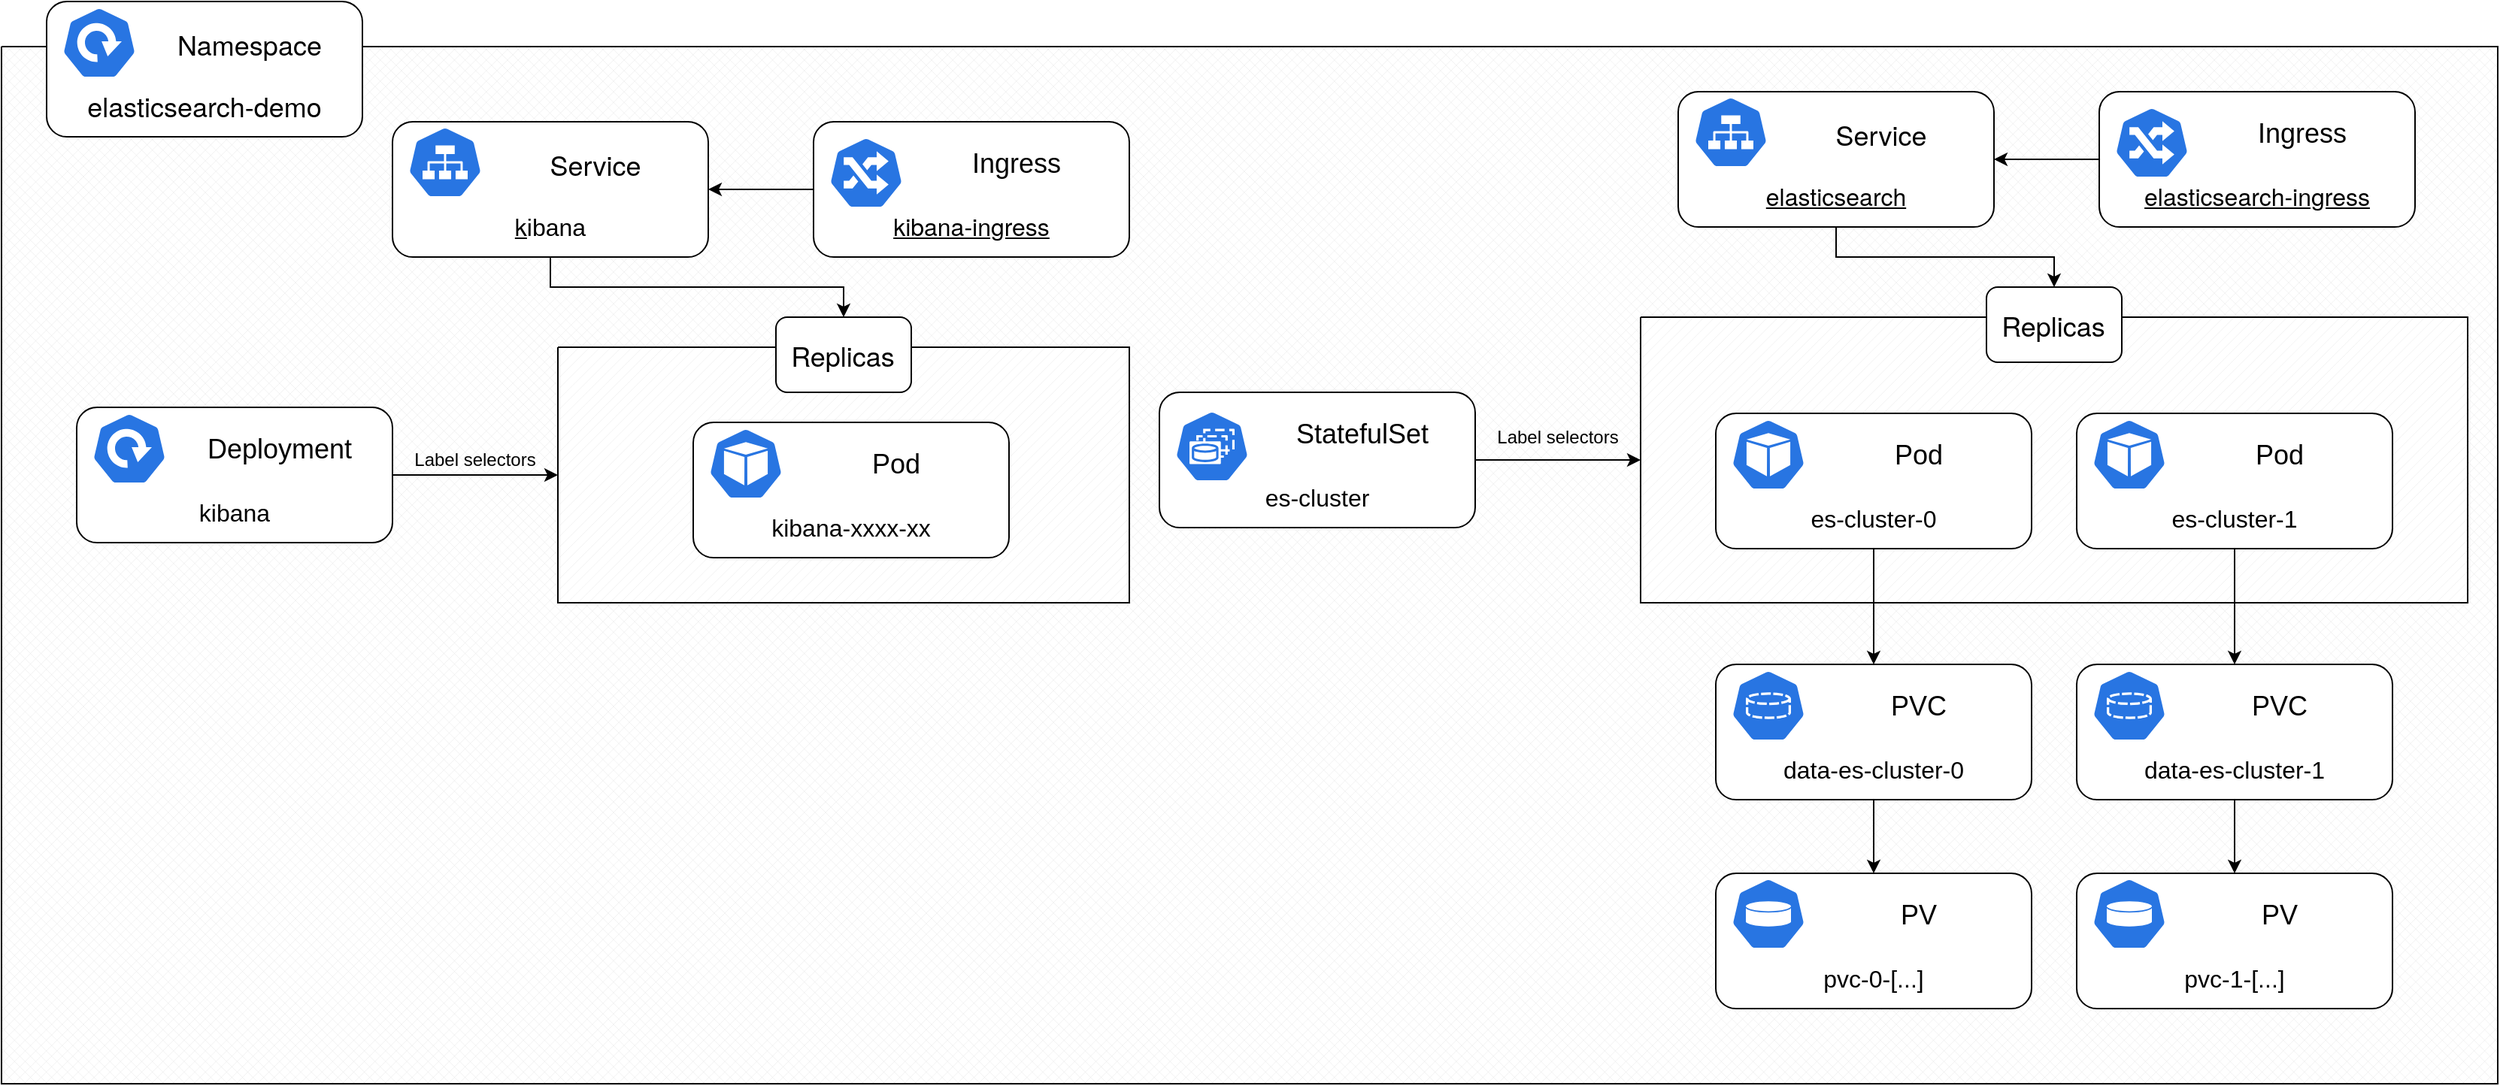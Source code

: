 <mxfile version="13.8.8" type="device"><diagram id="f106602c-feb2-e66a-4537-3a34d633f6aa" name="Page-1"><mxGraphModel dx="3939" dy="1287" grid="1" gridSize="10" guides="1" tooltips="1" connect="1" arrows="1" fold="1" page="1" pageScale="1" pageWidth="1169" pageHeight="827" background="#ffffff" math="0" shadow="0"><root><mxCell id="0"/><mxCell id="1" parent="0"/><mxCell id="JcFpqw4FC1o2nYxikP-3-1042" value="" style="verticalLabelPosition=bottom;verticalAlign=top;html=1;shape=mxgraph.basic.patternFillRect;fillStyle=diagGrid;step=5;fillStrokeWidth=0.2;fillStrokeColor=#dddddd;" parent="1" vertex="1"><mxGeometry x="-530" y="170" width="1660" height="690" as="geometry"/></mxCell><mxCell id="JcFpqw4FC1o2nYxikP-3-1007" value="" style="verticalLabelPosition=bottom;verticalAlign=top;html=1;shape=mxgraph.basic.patternFillRect;fillStyle=diag;step=5;fillStrokeWidth=0.2;fillStrokeColor=#dddddd;" parent="1" vertex="1"><mxGeometry x="560" y="350" width="550" height="190" as="geometry"/></mxCell><mxCell id="JcFpqw4FC1o2nYxikP-3-1018" value="" style="group" parent="1" vertex="1" connectable="0"><mxGeometry x="240" y="400" width="210" height="90" as="geometry"/></mxCell><mxCell id="JcFpqw4FC1o2nYxikP-3-1019" value="" style="rounded=1;whiteSpace=wrap;html=1;" parent="JcFpqw4FC1o2nYxikP-3-1018" vertex="1"><mxGeometry width="210" height="90" as="geometry"/></mxCell><mxCell id="JcFpqw4FC1o2nYxikP-3-1021" value="&lt;font style=&quot;font-size: 18px&quot;&gt;StatefulSet&lt;/font&gt;" style="text;html=1;strokeColor=none;fillColor=none;align=center;verticalAlign=middle;whiteSpace=wrap;rounded=0;" parent="JcFpqw4FC1o2nYxikP-3-1018" vertex="1"><mxGeometry x="70" y="17.5" width="130" height="20" as="geometry"/></mxCell><mxCell id="JcFpqw4FC1o2nYxikP-3-1022" value="&lt;div style=&quot;text-align: left&quot;&gt;es-cluster&lt;/div&gt;" style="text;html=1;strokeColor=none;fillColor=none;align=center;verticalAlign=middle;whiteSpace=wrap;rounded=0;fontSize=16;" parent="JcFpqw4FC1o2nYxikP-3-1018" vertex="1"><mxGeometry x="10" y="60" width="190" height="20" as="geometry"/></mxCell><mxCell id="cxL3kfqbCQE6GYjCThVy-1" value="" style="html=1;dashed=0;whitespace=wrap;fillColor=#2875E2;strokeColor=#ffffff;points=[[0.005,0.63,0],[0.1,0.2,0],[0.9,0.2,0],[0.5,0,0],[0.995,0.63,0],[0.72,0.99,0],[0.5,1,0],[0.28,0.99,0]];shape=mxgraph.kubernetes.icon;prIcon=sts" vertex="1" parent="JcFpqw4FC1o2nYxikP-3-1018"><mxGeometry x="10" y="12" width="50" height="48" as="geometry"/></mxCell><mxCell id="JcFpqw4FC1o2nYxikP-3-1037" value="" style="group" parent="1" vertex="1" connectable="0"><mxGeometry x="790" y="330" width="90" height="50" as="geometry"/></mxCell><mxCell id="JcFpqw4FC1o2nYxikP-3-1012" value="" style="rounded=1;whiteSpace=wrap;html=1;" parent="JcFpqw4FC1o2nYxikP-3-1037" vertex="1"><mxGeometry width="90" height="50" as="geometry"/></mxCell><mxCell id="JcFpqw4FC1o2nYxikP-3-1010" value="&lt;div style=&quot;text-align: left&quot;&gt;&lt;font face=&quot;helvetica neue, helvetica, arial, sans-serif&quot; style=&quot;font-size: 18px&quot;&gt;&lt;span style=&quot;background-color: rgb(255 , 255 , 255)&quot;&gt;Replicas&lt;/span&gt;&lt;/font&gt;&lt;/div&gt;" style="text;html=1;strokeColor=none;fillColor=none;align=center;verticalAlign=middle;whiteSpace=wrap;rounded=0;" parent="JcFpqw4FC1o2nYxikP-3-1037" vertex="1"><mxGeometry x="19.3" y="15" width="51.41" height="20" as="geometry"/></mxCell><mxCell id="JcFpqw4FC1o2nYxikP-3-1034" style="edgeStyle=orthogonalEdgeStyle;rounded=0;orthogonalLoop=1;jettySize=auto;html=1;exitX=0.5;exitY=1;exitDx=0;exitDy=0;" parent="JcFpqw4FC1o2nYxikP-3-1037" source="JcFpqw4FC1o2nYxikP-3-1010" target="JcFpqw4FC1o2nYxikP-3-1010" edge="1"><mxGeometry x="437.5" y="320" as="geometry"/></mxCell><mxCell id="JcFpqw4FC1o2nYxikP-3-1041" style="edgeStyle=orthogonalEdgeStyle;rounded=0;orthogonalLoop=1;jettySize=auto;html=1;exitX=1;exitY=0.5;exitDx=0;exitDy=0;entryX=0;entryY=0.5;entryDx=0;entryDy=0;entryPerimeter=0;" parent="1" source="JcFpqw4FC1o2nYxikP-3-1019" target="JcFpqw4FC1o2nYxikP-3-1007" edge="1"><mxGeometry relative="1" as="geometry"/></mxCell><mxCell id="JcFpqw4FC1o2nYxikP-3-1049" value="" style="group" parent="1" vertex="1" connectable="0"><mxGeometry x="610" y="414" width="210" height="90" as="geometry"/></mxCell><mxCell id="JcFpqw4FC1o2nYxikP-3-1050" value="" style="rounded=1;whiteSpace=wrap;html=1;" parent="JcFpqw4FC1o2nYxikP-3-1049" vertex="1"><mxGeometry width="210" height="90" as="geometry"/></mxCell><mxCell id="JcFpqw4FC1o2nYxikP-3-1051" value="&lt;font style=&quot;font-size: 18px&quot;&gt;Pod&lt;/font&gt;" style="text;html=1;strokeColor=none;fillColor=none;align=center;verticalAlign=middle;whiteSpace=wrap;rounded=0;" parent="JcFpqw4FC1o2nYxikP-3-1049" vertex="1"><mxGeometry x="70" y="17.5" width="130" height="20" as="geometry"/></mxCell><mxCell id="JcFpqw4FC1o2nYxikP-3-1052" value="&lt;div style=&quot;text-align: left&quot;&gt;es-cluster-0&lt;/div&gt;" style="text;html=1;strokeColor=none;fillColor=none;align=center;verticalAlign=middle;whiteSpace=wrap;rounded=0;fontSize=16;" parent="JcFpqw4FC1o2nYxikP-3-1049" vertex="1"><mxGeometry x="10" y="60" width="190" height="20" as="geometry"/></mxCell><mxCell id="cxL3kfqbCQE6GYjCThVy-2" value="" style="html=1;dashed=0;whitespace=wrap;fillColor=#2875E2;strokeColor=#ffffff;points=[[0.005,0.63,0],[0.1,0.2,0],[0.9,0.2,0],[0.5,0,0],[0.995,0.63,0],[0.72,0.99,0],[0.5,1,0],[0.28,0.99,0]];shape=mxgraph.kubernetes.icon;prIcon=pod" vertex="1" parent="JcFpqw4FC1o2nYxikP-3-1049"><mxGeometry x="10" y="3.5" width="50" height="48" as="geometry"/></mxCell><mxCell id="JcFpqw4FC1o2nYxikP-3-1055" value="" style="group" parent="1" vertex="1" connectable="0"><mxGeometry x="-500" y="140" width="210" height="90" as="geometry"/></mxCell><mxCell id="JcFpqw4FC1o2nYxikP-3-1056" value="" style="rounded=1;whiteSpace=wrap;html=1;" parent="JcFpqw4FC1o2nYxikP-3-1055" vertex="1"><mxGeometry width="210" height="90" as="geometry"/></mxCell><mxCell id="JcFpqw4FC1o2nYxikP-3-1057" value="&lt;span style=&quot;font-family: &amp;#34;helvetica neue&amp;#34; , &amp;#34;helvetica&amp;#34; , &amp;#34;arial&amp;#34; , sans-serif ; font-size: 18px ; text-align: left ; background-color: rgb(255 , 255 , 255)&quot;&gt;Namespace&lt;/span&gt;" style="text;html=1;strokeColor=none;fillColor=none;align=center;verticalAlign=middle;whiteSpace=wrap;rounded=0;" parent="JcFpqw4FC1o2nYxikP-3-1055" vertex="1"><mxGeometry x="70" y="17.5" width="130" height="20" as="geometry"/></mxCell><mxCell id="JcFpqw4FC1o2nYxikP-3-1058" value="&lt;div style=&quot;text-align: left&quot;&gt;&lt;span style=&quot;font-family: &amp;#34;helvetica neue&amp;#34; , &amp;#34;helvetica&amp;#34; , &amp;#34;arial&amp;#34; , sans-serif ; font-size: 18px ; background-color: rgb(255 , 255 , 255)&quot;&gt;elasticsearch-demo&lt;/span&gt;&lt;br&gt;&lt;/div&gt;" style="text;html=1;strokeColor=none;fillColor=none;align=center;verticalAlign=middle;whiteSpace=wrap;rounded=0;fontSize=16;" parent="JcFpqw4FC1o2nYxikP-3-1055" vertex="1"><mxGeometry x="10" y="60" width="190" height="20" as="geometry"/></mxCell><mxCell id="JcFpqw4FC1o2nYxikP-3-1059" value="" style="html=1;dashed=0;whitespace=wrap;fillColor=#2875E2;strokeColor=#ffffff;points=[[0.005,0.63,0],[0.1,0.2,0],[0.9,0.2,0],[0.5,0,0],[0.995,0.63,0],[0.72,0.99,0],[0.5,1,0],[0.28,0.99,0]];shape=mxgraph.kubernetes.icon;prIcon=deploy" parent="JcFpqw4FC1o2nYxikP-3-1055" vertex="1"><mxGeometry x="10" y="3.5" width="50" height="48" as="geometry"/></mxCell><mxCell id="JcFpqw4FC1o2nYxikP-3-1061" value="Label selectors" style="text;html=1;strokeColor=none;fillColor=none;align=center;verticalAlign=middle;whiteSpace=wrap;rounded=0;" parent="1" vertex="1"><mxGeometry x="460" y="420" width="90" height="20" as="geometry"/></mxCell><mxCell id="KlmcSpRX1d-juTv5-WWu-70" value="" style="group" parent="1" vertex="1" connectable="0"><mxGeometry x="585" y="200" width="210" height="90" as="geometry"/></mxCell><mxCell id="KlmcSpRX1d-juTv5-WWu-71" value="" style="rounded=1;whiteSpace=wrap;html=1;" parent="KlmcSpRX1d-juTv5-WWu-70" vertex="1"><mxGeometry width="210" height="90" as="geometry"/></mxCell><mxCell id="KlmcSpRX1d-juTv5-WWu-72" value="&lt;span style=&quot;font-family: &amp;#34;helvetica neue&amp;#34; , &amp;#34;helvetica&amp;#34; , &amp;#34;arial&amp;#34; , sans-serif ; font-size: 18px ; text-align: left ; background-color: rgb(255 , 255 , 255)&quot;&gt;Service&lt;br&gt;&lt;/span&gt;" style="text;html=1;strokeColor=none;fillColor=none;align=center;verticalAlign=middle;whiteSpace=wrap;rounded=0;" parent="KlmcSpRX1d-juTv5-WWu-70" vertex="1"><mxGeometry x="70" y="17.5" width="130" height="20" as="geometry"/></mxCell><mxCell id="KlmcSpRX1d-juTv5-WWu-73" value="&lt;div style=&quot;text-align: left&quot;&gt;&lt;a href=&quot;http://localhost:8001/elasticsearch-demo/Service/elasticsearch&quot; class=&quot;ServiceColor EntityReference&quot; style=&quot;box-sizing: border-box ; background-color: rgb(255 , 255 , 255) ; font-family: &amp;quot;helvetica neue&amp;quot; , &amp;quot;helvetica&amp;quot; , &amp;quot;arial&amp;quot; , sans-serif ; color: black&quot;&gt;elasticsearch&lt;/a&gt;&lt;br&gt;&lt;/div&gt;" style="text;html=1;strokeColor=none;fillColor=none;align=center;verticalAlign=middle;whiteSpace=wrap;rounded=0;fontSize=16;" parent="KlmcSpRX1d-juTv5-WWu-70" vertex="1"><mxGeometry x="10" y="60" width="190" height="20" as="geometry"/></mxCell><mxCell id="KlmcSpRX1d-juTv5-WWu-74" value="" style="html=1;dashed=0;whitespace=wrap;fillColor=#2875E2;strokeColor=#ffffff;points=[[0.005,0.63,0],[0.1,0.2,0],[0.9,0.2,0],[0.5,0,0],[0.995,0.63,0],[0.72,0.99,0],[0.5,1,0],[0.28,0.99,0]];shape=mxgraph.kubernetes.icon;prIcon=svc" parent="KlmcSpRX1d-juTv5-WWu-70" vertex="1"><mxGeometry x="10" y="3" width="50" height="48" as="geometry"/></mxCell><mxCell id="KlmcSpRX1d-juTv5-WWu-76" style="edgeStyle=orthogonalEdgeStyle;rounded=0;orthogonalLoop=1;jettySize=auto;html=1;exitX=0.5;exitY=1;exitDx=0;exitDy=0;" parent="1" source="KlmcSpRX1d-juTv5-WWu-71" target="JcFpqw4FC1o2nYxikP-3-1012" edge="1"><mxGeometry relative="1" as="geometry"/></mxCell><mxCell id="KlmcSpRX1d-juTv5-WWu-77" value="" style="group" parent="1" vertex="1" connectable="0"><mxGeometry x="865" y="200" width="210" height="90" as="geometry"/></mxCell><mxCell id="KlmcSpRX1d-juTv5-WWu-78" value="" style="rounded=1;whiteSpace=wrap;html=1;" parent="KlmcSpRX1d-juTv5-WWu-77" vertex="1"><mxGeometry width="210" height="90" as="geometry"/></mxCell><mxCell id="KlmcSpRX1d-juTv5-WWu-79" value="&lt;font style=&quot;font-size: 18px&quot;&gt;Ingress&lt;/font&gt;" style="text;html=1;strokeColor=none;fillColor=none;align=center;verticalAlign=middle;whiteSpace=wrap;rounded=0;" parent="KlmcSpRX1d-juTv5-WWu-77" vertex="1"><mxGeometry x="70" y="17.5" width="130" height="20" as="geometry"/></mxCell><mxCell id="KlmcSpRX1d-juTv5-WWu-80" value="&lt;div style=&quot;text-align: left&quot;&gt;&lt;a href=&quot;http://localhost:8001/elasticsearch-demo/Ingress/elasticsearch-ingress&quot; class=&quot;IngressColor EntityReference&quot; style=&quot;box-sizing: border-box ; background-color: rgb(255 , 255 , 255) ; font-family: &amp;quot;helvetica neue&amp;quot; , &amp;quot;helvetica&amp;quot; , &amp;quot;arial&amp;quot; , sans-serif ; color: black&quot;&gt;elasticsearch-ingress&lt;/a&gt;&lt;br&gt;&lt;/div&gt;" style="text;html=1;strokeColor=none;fillColor=none;align=center;verticalAlign=middle;whiteSpace=wrap;rounded=0;fontSize=16;" parent="KlmcSpRX1d-juTv5-WWu-77" vertex="1"><mxGeometry x="10" y="60" width="190" height="20" as="geometry"/></mxCell><mxCell id="KlmcSpRX1d-juTv5-WWu-81" value="" style="html=1;dashed=0;whitespace=wrap;fillColor=#2875E2;strokeColor=#ffffff;points=[[0.005,0.63,0],[0.1,0.2,0],[0.9,0.2,0],[0.5,0,0],[0.995,0.63,0],[0.72,0.99,0],[0.5,1,0],[0.28,0.99,0]];shape=mxgraph.kubernetes.icon;prIcon=ing" parent="KlmcSpRX1d-juTv5-WWu-77" vertex="1"><mxGeometry x="10" y="10" width="50" height="48" as="geometry"/></mxCell><mxCell id="KlmcSpRX1d-juTv5-WWu-84" style="edgeStyle=orthogonalEdgeStyle;rounded=0;orthogonalLoop=1;jettySize=auto;html=1;exitX=0;exitY=0.5;exitDx=0;exitDy=0;entryX=1;entryY=0.5;entryDx=0;entryDy=0;" parent="1" source="KlmcSpRX1d-juTv5-WWu-78" target="KlmcSpRX1d-juTv5-WWu-71" edge="1"><mxGeometry relative="1" as="geometry"/></mxCell><mxCell id="p__0eJkmnDvD3T-VVn_m-30" value="" style="verticalLabelPosition=bottom;verticalAlign=top;html=1;shape=mxgraph.basic.patternFillRect;fillStyle=diag;step=5;fillStrokeWidth=0.2;fillStrokeColor=#dddddd;" parent="1" vertex="1"><mxGeometry x="-160" y="370" width="380" height="170" as="geometry"/></mxCell><mxCell id="p__0eJkmnDvD3T-VVn_m-31" value="" style="group" parent="1" vertex="1" connectable="0"><mxGeometry x="-480" y="410" width="210" height="90" as="geometry"/></mxCell><mxCell id="p__0eJkmnDvD3T-VVn_m-32" value="" style="rounded=1;whiteSpace=wrap;html=1;" parent="p__0eJkmnDvD3T-VVn_m-31" vertex="1"><mxGeometry width="210" height="90" as="geometry"/></mxCell><mxCell id="p__0eJkmnDvD3T-VVn_m-33" value="&lt;font style=&quot;font-size: 18px&quot;&gt;Deployment&lt;/font&gt;" style="text;html=1;strokeColor=none;fillColor=none;align=center;verticalAlign=middle;whiteSpace=wrap;rounded=0;" parent="p__0eJkmnDvD3T-VVn_m-31" vertex="1"><mxGeometry x="70" y="17.5" width="130" height="20" as="geometry"/></mxCell><mxCell id="p__0eJkmnDvD3T-VVn_m-34" value="&lt;div style=&quot;text-align: left&quot;&gt;kibana&lt;/div&gt;" style="text;html=1;strokeColor=none;fillColor=none;align=center;verticalAlign=middle;whiteSpace=wrap;rounded=0;fontSize=16;" parent="p__0eJkmnDvD3T-VVn_m-31" vertex="1"><mxGeometry x="10" y="60" width="190" height="20" as="geometry"/></mxCell><mxCell id="p__0eJkmnDvD3T-VVn_m-35" value="" style="html=1;dashed=0;whitespace=wrap;fillColor=#2875E2;strokeColor=#ffffff;points=[[0.005,0.63,0],[0.1,0.2,0],[0.9,0.2,0],[0.5,0,0],[0.995,0.63,0],[0.72,0.99,0],[0.5,1,0],[0.28,0.99,0]];shape=mxgraph.kubernetes.icon;prIcon=deploy" parent="p__0eJkmnDvD3T-VVn_m-31" vertex="1"><mxGeometry x="10" y="3.5" width="50" height="48" as="geometry"/></mxCell><mxCell id="p__0eJkmnDvD3T-VVn_m-36" value="" style="group" parent="1" vertex="1" connectable="0"><mxGeometry x="-15" y="350" width="90" height="50" as="geometry"/></mxCell><mxCell id="p__0eJkmnDvD3T-VVn_m-37" value="" style="rounded=1;whiteSpace=wrap;html=1;" parent="p__0eJkmnDvD3T-VVn_m-36" vertex="1"><mxGeometry width="90" height="50" as="geometry"/></mxCell><mxCell id="p__0eJkmnDvD3T-VVn_m-38" value="&lt;div style=&quot;text-align: left&quot;&gt;&lt;font face=&quot;helvetica neue, helvetica, arial, sans-serif&quot; style=&quot;font-size: 18px&quot;&gt;&lt;span style=&quot;background-color: rgb(255 , 255 , 255)&quot;&gt;Replicas&lt;/span&gt;&lt;/font&gt;&lt;/div&gt;" style="text;html=1;strokeColor=none;fillColor=none;align=center;verticalAlign=middle;whiteSpace=wrap;rounded=0;" parent="p__0eJkmnDvD3T-VVn_m-36" vertex="1"><mxGeometry x="19.3" y="15" width="51.41" height="20" as="geometry"/></mxCell><mxCell id="p__0eJkmnDvD3T-VVn_m-39" style="edgeStyle=orthogonalEdgeStyle;rounded=0;orthogonalLoop=1;jettySize=auto;html=1;exitX=0.5;exitY=1;exitDx=0;exitDy=0;" parent="p__0eJkmnDvD3T-VVn_m-36" source="p__0eJkmnDvD3T-VVn_m-38" target="p__0eJkmnDvD3T-VVn_m-38" edge="1"><mxGeometry x="437.5" y="320" as="geometry"/></mxCell><mxCell id="p__0eJkmnDvD3T-VVn_m-40" style="edgeStyle=orthogonalEdgeStyle;rounded=0;orthogonalLoop=1;jettySize=auto;html=1;exitX=1;exitY=0.5;exitDx=0;exitDy=0;entryX=0;entryY=0.5;entryDx=0;entryDy=0;entryPerimeter=0;" parent="1" source="p__0eJkmnDvD3T-VVn_m-32" target="p__0eJkmnDvD3T-VVn_m-30" edge="1"><mxGeometry relative="1" as="geometry"/></mxCell><mxCell id="p__0eJkmnDvD3T-VVn_m-41" value="" style="group" parent="1" vertex="1" connectable="0"><mxGeometry x="-70" y="420" width="210" height="90" as="geometry"/></mxCell><mxCell id="p__0eJkmnDvD3T-VVn_m-42" value="" style="rounded=1;whiteSpace=wrap;html=1;" parent="p__0eJkmnDvD3T-VVn_m-41" vertex="1"><mxGeometry width="210" height="90" as="geometry"/></mxCell><mxCell id="p__0eJkmnDvD3T-VVn_m-43" value="&lt;font style=&quot;font-size: 18px&quot;&gt;Pod&lt;/font&gt;" style="text;html=1;strokeColor=none;fillColor=none;align=center;verticalAlign=middle;whiteSpace=wrap;rounded=0;" parent="p__0eJkmnDvD3T-VVn_m-41" vertex="1"><mxGeometry x="70" y="17.5" width="130" height="20" as="geometry"/></mxCell><mxCell id="p__0eJkmnDvD3T-VVn_m-44" value="&lt;div style=&quot;text-align: left&quot;&gt;kibana-xxxx-xx&lt;/div&gt;" style="text;html=1;strokeColor=none;fillColor=none;align=center;verticalAlign=middle;whiteSpace=wrap;rounded=0;fontSize=16;" parent="p__0eJkmnDvD3T-VVn_m-41" vertex="1"><mxGeometry x="10" y="60" width="190" height="20" as="geometry"/></mxCell><mxCell id="p__0eJkmnDvD3T-VVn_m-45" value="" style="html=1;dashed=0;whitespace=wrap;fillColor=#2875E2;strokeColor=#ffffff;points=[[0.005,0.63,0],[0.1,0.2,0],[0.9,0.2,0],[0.5,0,0],[0.995,0.63,0],[0.72,0.99,0],[0.5,1,0],[0.28,0.99,0]];shape=mxgraph.kubernetes.icon;prIcon=pod" parent="p__0eJkmnDvD3T-VVn_m-41" vertex="1"><mxGeometry x="10" y="3.5" width="50" height="48" as="geometry"/></mxCell><mxCell id="p__0eJkmnDvD3T-VVn_m-46" value="Label selectors" style="text;html=1;strokeColor=none;fillColor=none;align=center;verticalAlign=middle;whiteSpace=wrap;rounded=0;" parent="1" vertex="1"><mxGeometry x="-260" y="435" width="90" height="20" as="geometry"/></mxCell><mxCell id="p__0eJkmnDvD3T-VVn_m-47" value="" style="group" parent="1" vertex="1" connectable="0"><mxGeometry x="-270" y="220" width="210" height="90" as="geometry"/></mxCell><mxCell id="p__0eJkmnDvD3T-VVn_m-48" value="" style="rounded=1;whiteSpace=wrap;html=1;" parent="p__0eJkmnDvD3T-VVn_m-47" vertex="1"><mxGeometry width="210" height="90" as="geometry"/></mxCell><mxCell id="p__0eJkmnDvD3T-VVn_m-49" value="&lt;span style=&quot;font-family: &amp;#34;helvetica neue&amp;#34; , &amp;#34;helvetica&amp;#34; , &amp;#34;arial&amp;#34; , sans-serif ; font-size: 18px ; text-align: left ; background-color: rgb(255 , 255 , 255)&quot;&gt;Service&lt;br&gt;&lt;/span&gt;" style="text;html=1;strokeColor=none;fillColor=none;align=center;verticalAlign=middle;whiteSpace=wrap;rounded=0;" parent="p__0eJkmnDvD3T-VVn_m-47" vertex="1"><mxGeometry x="70" y="17.5" width="130" height="20" as="geometry"/></mxCell><mxCell id="p__0eJkmnDvD3T-VVn_m-50" value="&lt;div style=&quot;text-align: left&quot;&gt;&lt;a href=&quot;http://localhost:8001/elasticsearch-demo/Service/elasticsearch&quot; class=&quot;ServiceColor EntityReference&quot; style=&quot;box-sizing: border-box ; background-color: rgb(255 , 255 , 255) ; font-family: &amp;#34;helvetica neue&amp;#34; , &amp;#34;helvetica&amp;#34; , &amp;#34;arial&amp;#34; , sans-serif ; color: black&quot;&gt;k&lt;/a&gt;ibana&lt;br&gt;&lt;/div&gt;" style="text;html=1;strokeColor=none;fillColor=none;align=center;verticalAlign=middle;whiteSpace=wrap;rounded=0;fontSize=16;" parent="p__0eJkmnDvD3T-VVn_m-47" vertex="1"><mxGeometry x="10" y="60" width="190" height="20" as="geometry"/></mxCell><mxCell id="p__0eJkmnDvD3T-VVn_m-51" value="" style="html=1;dashed=0;whitespace=wrap;fillColor=#2875E2;strokeColor=#ffffff;points=[[0.005,0.63,0],[0.1,0.2,0],[0.9,0.2,0],[0.5,0,0],[0.995,0.63,0],[0.72,0.99,0],[0.5,1,0],[0.28,0.99,0]];shape=mxgraph.kubernetes.icon;prIcon=svc" parent="p__0eJkmnDvD3T-VVn_m-47" vertex="1"><mxGeometry x="10" y="3" width="50" height="48" as="geometry"/></mxCell><mxCell id="p__0eJkmnDvD3T-VVn_m-52" style="edgeStyle=orthogonalEdgeStyle;rounded=0;orthogonalLoop=1;jettySize=auto;html=1;exitX=0.5;exitY=1;exitDx=0;exitDy=0;" parent="1" source="p__0eJkmnDvD3T-VVn_m-48" target="p__0eJkmnDvD3T-VVn_m-37" edge="1"><mxGeometry relative="1" as="geometry"/></mxCell><mxCell id="p__0eJkmnDvD3T-VVn_m-53" value="" style="group" parent="1" vertex="1" connectable="0"><mxGeometry x="10" y="220" width="210" height="90" as="geometry"/></mxCell><mxCell id="p__0eJkmnDvD3T-VVn_m-54" value="" style="rounded=1;whiteSpace=wrap;html=1;" parent="p__0eJkmnDvD3T-VVn_m-53" vertex="1"><mxGeometry width="210" height="90" as="geometry"/></mxCell><mxCell id="p__0eJkmnDvD3T-VVn_m-55" value="&lt;font style=&quot;font-size: 18px&quot;&gt;Ingress&lt;/font&gt;" style="text;html=1;strokeColor=none;fillColor=none;align=center;verticalAlign=middle;whiteSpace=wrap;rounded=0;" parent="p__0eJkmnDvD3T-VVn_m-53" vertex="1"><mxGeometry x="70" y="17.5" width="130" height="20" as="geometry"/></mxCell><mxCell id="p__0eJkmnDvD3T-VVn_m-56" value="&lt;div style=&quot;text-align: left&quot;&gt;&lt;a href=&quot;http://localhost:8001/elasticsearch-demo/Ingress/elasticsearch-ingress&quot; class=&quot;IngressColor EntityReference&quot; style=&quot;box-sizing: border-box ; background-color: rgb(255 , 255 , 255) ; font-family: &amp;#34;helvetica neue&amp;#34; , &amp;#34;helvetica&amp;#34; , &amp;#34;arial&amp;#34; , sans-serif ; color: black&quot;&gt;kibana-ingress&lt;/a&gt;&lt;br&gt;&lt;/div&gt;" style="text;html=1;strokeColor=none;fillColor=none;align=center;verticalAlign=middle;whiteSpace=wrap;rounded=0;fontSize=16;" parent="p__0eJkmnDvD3T-VVn_m-53" vertex="1"><mxGeometry x="10" y="60" width="190" height="20" as="geometry"/></mxCell><mxCell id="p__0eJkmnDvD3T-VVn_m-57" value="" style="html=1;dashed=0;whitespace=wrap;fillColor=#2875E2;strokeColor=#ffffff;points=[[0.005,0.63,0],[0.1,0.2,0],[0.9,0.2,0],[0.5,0,0],[0.995,0.63,0],[0.72,0.99,0],[0.5,1,0],[0.28,0.99,0]];shape=mxgraph.kubernetes.icon;prIcon=ing" parent="p__0eJkmnDvD3T-VVn_m-53" vertex="1"><mxGeometry x="10" y="10" width="50" height="48" as="geometry"/></mxCell><mxCell id="p__0eJkmnDvD3T-VVn_m-58" style="edgeStyle=orthogonalEdgeStyle;rounded=0;orthogonalLoop=1;jettySize=auto;html=1;exitX=0;exitY=0.5;exitDx=0;exitDy=0;entryX=1;entryY=0.5;entryDx=0;entryDy=0;" parent="1" source="p__0eJkmnDvD3T-VVn_m-54" target="p__0eJkmnDvD3T-VVn_m-48" edge="1"><mxGeometry relative="1" as="geometry"/></mxCell><mxCell id="cxL3kfqbCQE6GYjCThVy-3" value="" style="group" vertex="1" connectable="0" parent="1"><mxGeometry x="610" y="581" width="210" height="90" as="geometry"/></mxCell><mxCell id="cxL3kfqbCQE6GYjCThVy-4" value="" style="rounded=1;whiteSpace=wrap;html=1;" vertex="1" parent="cxL3kfqbCQE6GYjCThVy-3"><mxGeometry width="210" height="90" as="geometry"/></mxCell><mxCell id="cxL3kfqbCQE6GYjCThVy-5" value="&lt;font style=&quot;font-size: 18px&quot;&gt;PVC&lt;/font&gt;" style="text;html=1;strokeColor=none;fillColor=none;align=center;verticalAlign=middle;whiteSpace=wrap;rounded=0;" vertex="1" parent="cxL3kfqbCQE6GYjCThVy-3"><mxGeometry x="70" y="17.5" width="130" height="20" as="geometry"/></mxCell><mxCell id="cxL3kfqbCQE6GYjCThVy-6" value="&lt;div style=&quot;text-align: left&quot;&gt;data-es-cluster-0&lt;/div&gt;" style="text;html=1;strokeColor=none;fillColor=none;align=center;verticalAlign=middle;whiteSpace=wrap;rounded=0;fontSize=16;" vertex="1" parent="cxL3kfqbCQE6GYjCThVy-3"><mxGeometry x="10" y="60" width="190" height="20" as="geometry"/></mxCell><mxCell id="cxL3kfqbCQE6GYjCThVy-13" value="" style="html=1;dashed=0;whitespace=wrap;fillColor=#2875E2;strokeColor=#ffffff;points=[[0.005,0.63,0],[0.1,0.2,0],[0.9,0.2,0],[0.5,0,0],[0.995,0.63,0],[0.72,0.99,0],[0.5,1,0],[0.28,0.99,0]];shape=mxgraph.kubernetes.icon;prIcon=pvc" vertex="1" parent="cxL3kfqbCQE6GYjCThVy-3"><mxGeometry x="10" y="3.5" width="50" height="48" as="geometry"/></mxCell><mxCell id="cxL3kfqbCQE6GYjCThVy-8" value="" style="group" vertex="1" connectable="0" parent="1"><mxGeometry x="610" y="720" width="210" height="90" as="geometry"/></mxCell><mxCell id="cxL3kfqbCQE6GYjCThVy-9" value="" style="rounded=1;whiteSpace=wrap;html=1;" vertex="1" parent="cxL3kfqbCQE6GYjCThVy-8"><mxGeometry width="210" height="90" as="geometry"/></mxCell><mxCell id="cxL3kfqbCQE6GYjCThVy-10" value="&lt;font style=&quot;font-size: 18px&quot;&gt;PV&lt;/font&gt;" style="text;html=1;strokeColor=none;fillColor=none;align=center;verticalAlign=middle;whiteSpace=wrap;rounded=0;" vertex="1" parent="cxL3kfqbCQE6GYjCThVy-8"><mxGeometry x="70" y="17.5" width="130" height="20" as="geometry"/></mxCell><mxCell id="cxL3kfqbCQE6GYjCThVy-11" value="&lt;div style=&quot;text-align: left&quot;&gt;pvc-0-[...]&lt;/div&gt;" style="text;html=1;strokeColor=none;fillColor=none;align=center;verticalAlign=middle;whiteSpace=wrap;rounded=0;fontSize=16;" vertex="1" parent="cxL3kfqbCQE6GYjCThVy-8"><mxGeometry x="10" y="60" width="190" height="20" as="geometry"/></mxCell><mxCell id="cxL3kfqbCQE6GYjCThVy-14" value="" style="html=1;dashed=0;whitespace=wrap;fillColor=#2875E2;strokeColor=#ffffff;points=[[0.005,0.63,0],[0.1,0.2,0],[0.9,0.2,0],[0.5,0,0],[0.995,0.63,0],[0.72,0.99,0],[0.5,1,0],[0.28,0.99,0]];shape=mxgraph.kubernetes.icon;prIcon=pv" vertex="1" parent="cxL3kfqbCQE6GYjCThVy-8"><mxGeometry x="10" y="3" width="50" height="48" as="geometry"/></mxCell><mxCell id="cxL3kfqbCQE6GYjCThVy-15" style="edgeStyle=orthogonalEdgeStyle;rounded=0;orthogonalLoop=1;jettySize=auto;html=1;exitX=0.5;exitY=1;exitDx=0;exitDy=0;" edge="1" parent="1" source="JcFpqw4FC1o2nYxikP-3-1050" target="cxL3kfqbCQE6GYjCThVy-4"><mxGeometry relative="1" as="geometry"/></mxCell><mxCell id="cxL3kfqbCQE6GYjCThVy-16" style="edgeStyle=orthogonalEdgeStyle;rounded=0;orthogonalLoop=1;jettySize=auto;html=1;exitX=0.5;exitY=1;exitDx=0;exitDy=0;entryX=0.5;entryY=0;entryDx=0;entryDy=0;" edge="1" parent="1" source="cxL3kfqbCQE6GYjCThVy-4" target="cxL3kfqbCQE6GYjCThVy-9"><mxGeometry relative="1" as="geometry"/></mxCell><mxCell id="cxL3kfqbCQE6GYjCThVy-17" value="" style="group" vertex="1" connectable="0" parent="1"><mxGeometry x="850" y="414" width="210" height="90" as="geometry"/></mxCell><mxCell id="cxL3kfqbCQE6GYjCThVy-18" value="" style="rounded=1;whiteSpace=wrap;html=1;" vertex="1" parent="cxL3kfqbCQE6GYjCThVy-17"><mxGeometry width="210" height="90" as="geometry"/></mxCell><mxCell id="cxL3kfqbCQE6GYjCThVy-19" value="&lt;font style=&quot;font-size: 18px&quot;&gt;Pod&lt;/font&gt;" style="text;html=1;strokeColor=none;fillColor=none;align=center;verticalAlign=middle;whiteSpace=wrap;rounded=0;" vertex="1" parent="cxL3kfqbCQE6GYjCThVy-17"><mxGeometry x="70" y="17.5" width="130" height="20" as="geometry"/></mxCell><mxCell id="cxL3kfqbCQE6GYjCThVy-20" value="&lt;div style=&quot;text-align: left&quot;&gt;es-cluster-1&lt;/div&gt;" style="text;html=1;strokeColor=none;fillColor=none;align=center;verticalAlign=middle;whiteSpace=wrap;rounded=0;fontSize=16;" vertex="1" parent="cxL3kfqbCQE6GYjCThVy-17"><mxGeometry x="10" y="60" width="190" height="20" as="geometry"/></mxCell><mxCell id="cxL3kfqbCQE6GYjCThVy-21" value="" style="html=1;dashed=0;whitespace=wrap;fillColor=#2875E2;strokeColor=#ffffff;points=[[0.005,0.63,0],[0.1,0.2,0],[0.9,0.2,0],[0.5,0,0],[0.995,0.63,0],[0.72,0.99,0],[0.5,1,0],[0.28,0.99,0]];shape=mxgraph.kubernetes.icon;prIcon=pod" vertex="1" parent="cxL3kfqbCQE6GYjCThVy-17"><mxGeometry x="10" y="3.5" width="50" height="48" as="geometry"/></mxCell><mxCell id="cxL3kfqbCQE6GYjCThVy-22" value="" style="group" vertex="1" connectable="0" parent="1"><mxGeometry x="850" y="581" width="210" height="90" as="geometry"/></mxCell><mxCell id="cxL3kfqbCQE6GYjCThVy-23" value="" style="rounded=1;whiteSpace=wrap;html=1;" vertex="1" parent="cxL3kfqbCQE6GYjCThVy-22"><mxGeometry width="210" height="90" as="geometry"/></mxCell><mxCell id="cxL3kfqbCQE6GYjCThVy-24" value="&lt;font style=&quot;font-size: 18px&quot;&gt;PVC&lt;/font&gt;" style="text;html=1;strokeColor=none;fillColor=none;align=center;verticalAlign=middle;whiteSpace=wrap;rounded=0;" vertex="1" parent="cxL3kfqbCQE6GYjCThVy-22"><mxGeometry x="70" y="17.5" width="130" height="20" as="geometry"/></mxCell><mxCell id="cxL3kfqbCQE6GYjCThVy-25" value="&lt;div style=&quot;text-align: left&quot;&gt;data-es-cluster-1&lt;/div&gt;" style="text;html=1;strokeColor=none;fillColor=none;align=center;verticalAlign=middle;whiteSpace=wrap;rounded=0;fontSize=16;" vertex="1" parent="cxL3kfqbCQE6GYjCThVy-22"><mxGeometry x="10" y="60" width="190" height="20" as="geometry"/></mxCell><mxCell id="cxL3kfqbCQE6GYjCThVy-26" value="" style="html=1;dashed=0;whitespace=wrap;fillColor=#2875E2;strokeColor=#ffffff;points=[[0.005,0.63,0],[0.1,0.2,0],[0.9,0.2,0],[0.5,0,0],[0.995,0.63,0],[0.72,0.99,0],[0.5,1,0],[0.28,0.99,0]];shape=mxgraph.kubernetes.icon;prIcon=pvc" vertex="1" parent="cxL3kfqbCQE6GYjCThVy-22"><mxGeometry x="10" y="3.5" width="50" height="48" as="geometry"/></mxCell><mxCell id="cxL3kfqbCQE6GYjCThVy-27" value="" style="group" vertex="1" connectable="0" parent="1"><mxGeometry x="850" y="720" width="210" height="90" as="geometry"/></mxCell><mxCell id="cxL3kfqbCQE6GYjCThVy-28" value="" style="rounded=1;whiteSpace=wrap;html=1;" vertex="1" parent="cxL3kfqbCQE6GYjCThVy-27"><mxGeometry width="210" height="90" as="geometry"/></mxCell><mxCell id="cxL3kfqbCQE6GYjCThVy-29" value="&lt;font style=&quot;font-size: 18px&quot;&gt;PV&lt;/font&gt;" style="text;html=1;strokeColor=none;fillColor=none;align=center;verticalAlign=middle;whiteSpace=wrap;rounded=0;" vertex="1" parent="cxL3kfqbCQE6GYjCThVy-27"><mxGeometry x="70" y="17.5" width="130" height="20" as="geometry"/></mxCell><mxCell id="cxL3kfqbCQE6GYjCThVy-30" value="&lt;div style=&quot;text-align: left&quot;&gt;pvc-1-[...]&lt;/div&gt;" style="text;html=1;strokeColor=none;fillColor=none;align=center;verticalAlign=middle;whiteSpace=wrap;rounded=0;fontSize=16;" vertex="1" parent="cxL3kfqbCQE6GYjCThVy-27"><mxGeometry x="10" y="60" width="190" height="20" as="geometry"/></mxCell><mxCell id="cxL3kfqbCQE6GYjCThVy-31" value="" style="html=1;dashed=0;whitespace=wrap;fillColor=#2875E2;strokeColor=#ffffff;points=[[0.005,0.63,0],[0.1,0.2,0],[0.9,0.2,0],[0.5,0,0],[0.995,0.63,0],[0.72,0.99,0],[0.5,1,0],[0.28,0.99,0]];shape=mxgraph.kubernetes.icon;prIcon=pv" vertex="1" parent="cxL3kfqbCQE6GYjCThVy-27"><mxGeometry x="10" y="3" width="50" height="48" as="geometry"/></mxCell><mxCell id="cxL3kfqbCQE6GYjCThVy-32" style="edgeStyle=orthogonalEdgeStyle;rounded=0;orthogonalLoop=1;jettySize=auto;html=1;exitX=0.5;exitY=1;exitDx=0;exitDy=0;" edge="1" parent="1" source="cxL3kfqbCQE6GYjCThVy-18" target="cxL3kfqbCQE6GYjCThVy-23"><mxGeometry relative="1" as="geometry"/></mxCell><mxCell id="cxL3kfqbCQE6GYjCThVy-33" style="edgeStyle=orthogonalEdgeStyle;rounded=0;orthogonalLoop=1;jettySize=auto;html=1;exitX=0.5;exitY=1;exitDx=0;exitDy=0;entryX=0.5;entryY=0;entryDx=0;entryDy=0;" edge="1" parent="1" source="cxL3kfqbCQE6GYjCThVy-23" target="cxL3kfqbCQE6GYjCThVy-28"><mxGeometry relative="1" as="geometry"/></mxCell></root></mxGraphModel></diagram></mxfile>